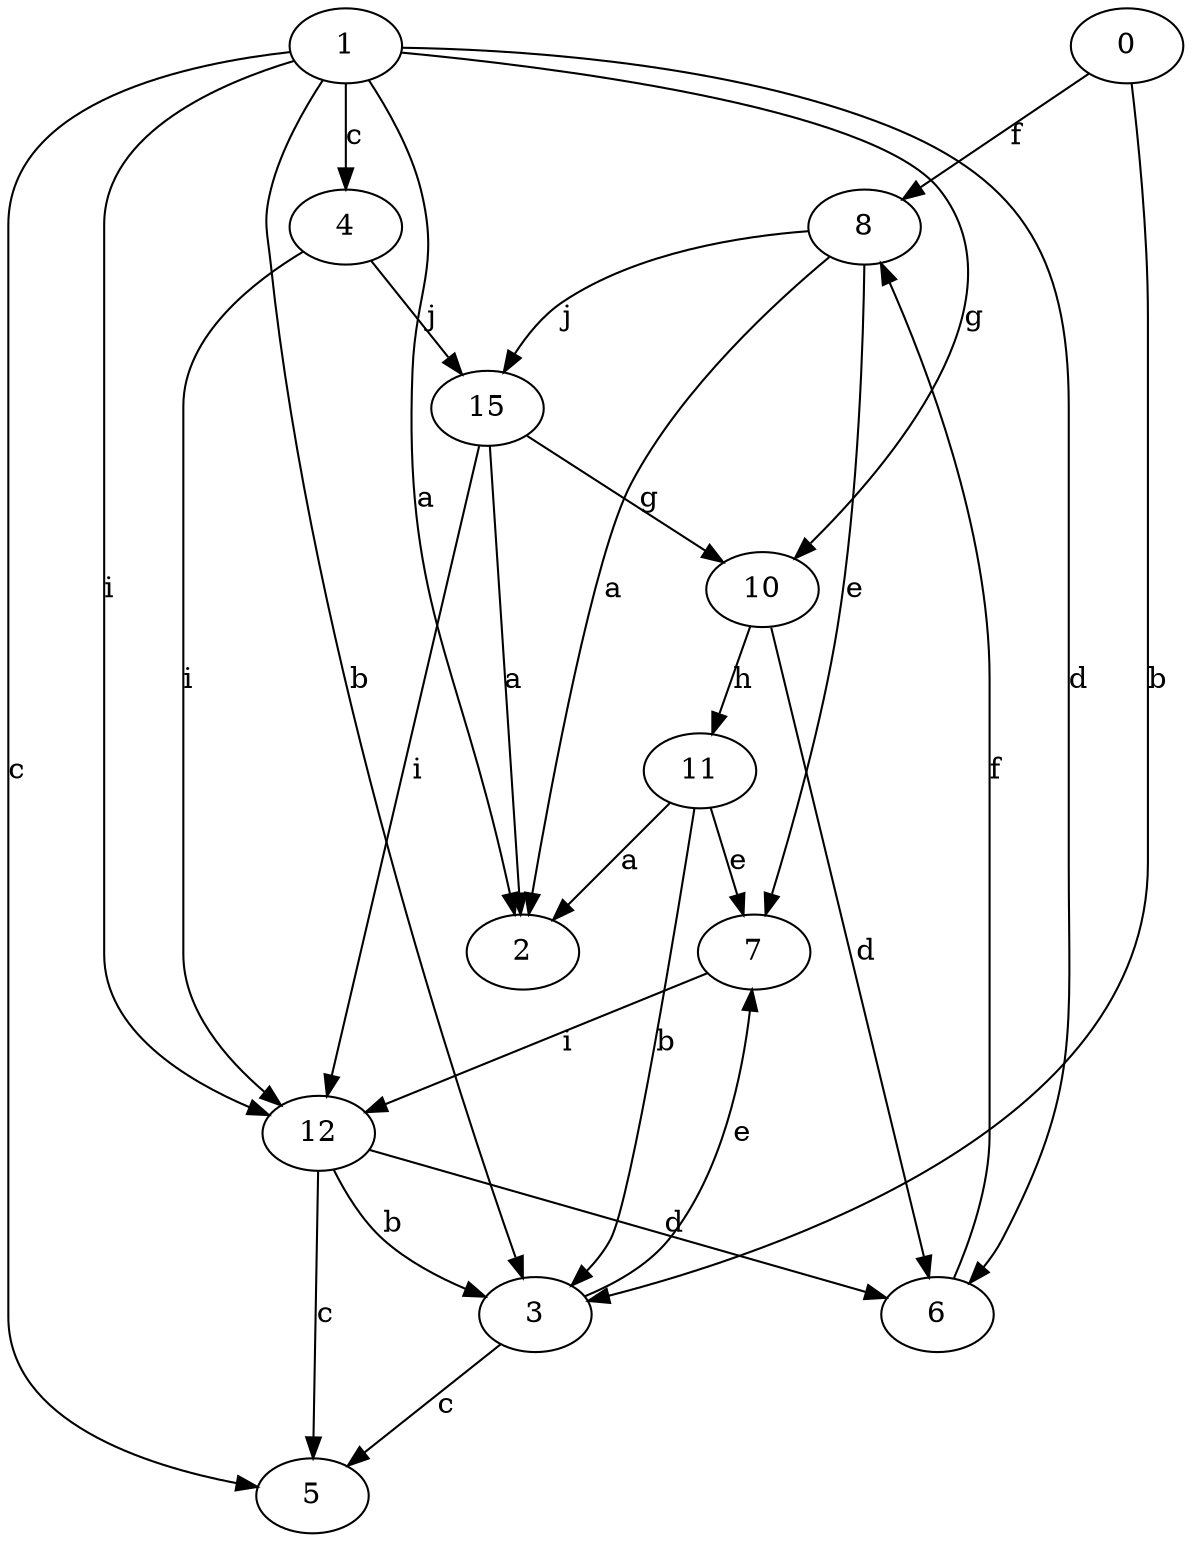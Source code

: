 strict digraph  {
2;
3;
4;
5;
6;
0;
7;
8;
1;
10;
11;
12;
15;
3 -> 5  [label=c];
3 -> 7  [label=e];
4 -> 12  [label=i];
4 -> 15  [label=j];
6 -> 8  [label=f];
0 -> 3  [label=b];
0 -> 8  [label=f];
7 -> 12  [label=i];
8 -> 2  [label=a];
8 -> 7  [label=e];
8 -> 15  [label=j];
1 -> 2  [label=a];
1 -> 3  [label=b];
1 -> 4  [label=c];
1 -> 5  [label=c];
1 -> 6  [label=d];
1 -> 10  [label=g];
1 -> 12  [label=i];
10 -> 6  [label=d];
10 -> 11  [label=h];
11 -> 2  [label=a];
11 -> 3  [label=b];
11 -> 7  [label=e];
12 -> 3  [label=b];
12 -> 5  [label=c];
12 -> 6  [label=d];
15 -> 2  [label=a];
15 -> 10  [label=g];
15 -> 12  [label=i];
}
